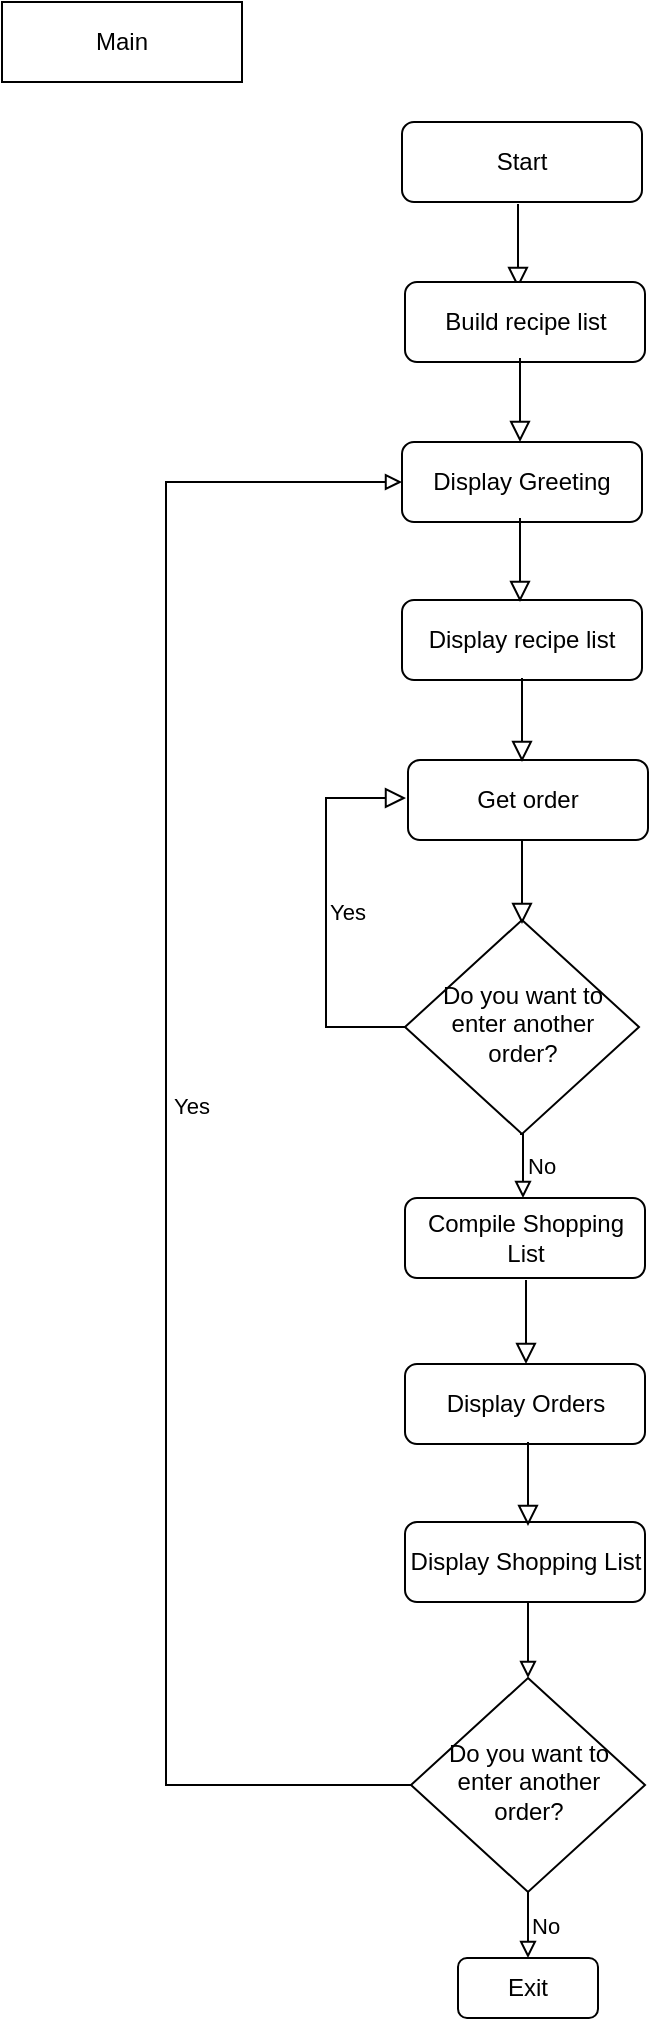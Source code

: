 <mxfile version="16.2.7" type="github" pages="8">
  <diagram id="C5RBs43oDa-KdzZeNtuy" name="Main">
    <mxGraphModel dx="1422" dy="794" grid="1" gridSize="10" guides="1" tooltips="1" connect="1" arrows="1" fold="1" page="1" pageScale="1" pageWidth="827" pageHeight="1169" math="0" shadow="0">
      <root>
        <mxCell id="WIyWlLk6GJQsqaUBKTNV-0" />
        <mxCell id="WIyWlLk6GJQsqaUBKTNV-1" parent="WIyWlLk6GJQsqaUBKTNV-0" />
        <mxCell id="WIyWlLk6GJQsqaUBKTNV-3" value="Start" style="rounded=1;whiteSpace=wrap;html=1;fontSize=12;glass=0;strokeWidth=1;shadow=0;" parent="WIyWlLk6GJQsqaUBKTNV-1" vertex="1">
          <mxGeometry x="240" y="80" width="120" height="40" as="geometry" />
        </mxCell>
        <mxCell id="1KWmjgOYTkSEKznTCzlZ-3" value="No&lt;br&gt;" style="edgeStyle=orthogonalEdgeStyle;rounded=0;orthogonalLoop=1;jettySize=auto;html=1;exitX=0.5;exitY=1;exitDx=0;exitDy=0;entryX=0.5;entryY=0;entryDx=0;entryDy=0;labelBackgroundColor=none;fontColor=#000000;endArrow=block;endFill=0;strokeColor=default;labelPosition=right;verticalLabelPosition=middle;align=left;verticalAlign=middle;" parent="WIyWlLk6GJQsqaUBKTNV-1" edge="1">
          <mxGeometry relative="1" as="geometry">
            <mxPoint x="299" y="586" as="sourcePoint" />
            <mxPoint x="300.5" y="618" as="targetPoint" />
          </mxGeometry>
        </mxCell>
        <mxCell id="WIyWlLk6GJQsqaUBKTNV-6" value="Do you want to enter another order?" style="rhombus;whiteSpace=wrap;html=1;shadow=0;fontFamily=Helvetica;fontSize=12;align=center;strokeWidth=1;spacing=6;spacingTop=-4;" parent="WIyWlLk6GJQsqaUBKTNV-1" vertex="1">
          <mxGeometry x="241.5" y="479" width="117" height="107" as="geometry" />
        </mxCell>
        <mxCell id="WIyWlLk6GJQsqaUBKTNV-7" value="Exit&lt;br&gt;" style="rounded=1;whiteSpace=wrap;html=1;fontSize=12;glass=0;strokeWidth=1;shadow=0;" parent="WIyWlLk6GJQsqaUBKTNV-1" vertex="1">
          <mxGeometry x="268" y="998" width="70" height="30" as="geometry" />
        </mxCell>
        <mxCell id="WIyWlLk6GJQsqaUBKTNV-12" value="Get order&lt;br&gt;" style="rounded=1;whiteSpace=wrap;html=1;fontSize=12;glass=0;strokeWidth=1;shadow=0;" parent="WIyWlLk6GJQsqaUBKTNV-1" vertex="1">
          <mxGeometry x="243" y="399" width="120" height="40" as="geometry" />
        </mxCell>
        <mxCell id="jihVnL-XziXCGQ76NfYd-0" value="Display Greeting" style="rounded=1;whiteSpace=wrap;html=1;fontSize=12;glass=0;strokeWidth=1;shadow=0;" parent="WIyWlLk6GJQsqaUBKTNV-1" vertex="1">
          <mxGeometry x="240" y="240" width="120" height="40" as="geometry" />
        </mxCell>
        <mxCell id="jihVnL-XziXCGQ76NfYd-1" value="Display recipe list&lt;br&gt;" style="rounded=1;whiteSpace=wrap;html=1;fontSize=12;glass=0;strokeWidth=1;shadow=0;" parent="WIyWlLk6GJQsqaUBKTNV-1" vertex="1">
          <mxGeometry x="240" y="319" width="120" height="40" as="geometry" />
        </mxCell>
        <mxCell id="jihVnL-XziXCGQ76NfYd-2" value="" style="rounded=0;html=1;jettySize=auto;orthogonalLoop=1;fontSize=11;endArrow=block;endFill=0;endSize=8;strokeWidth=1;shadow=0;labelBackgroundColor=none;edgeStyle=orthogonalEdgeStyle;entryX=0.5;entryY=0;entryDx=0;entryDy=0;" parent="WIyWlLk6GJQsqaUBKTNV-1" edge="1">
          <mxGeometry relative="1" as="geometry">
            <mxPoint x="299" y="278" as="sourcePoint" />
            <mxPoint x="299" y="320" as="targetPoint" />
            <Array as="points">
              <mxPoint x="299" y="298" />
              <mxPoint x="299" y="298" />
            </Array>
          </mxGeometry>
        </mxCell>
        <mxCell id="jihVnL-XziXCGQ76NfYd-3" value="" style="rounded=0;html=1;jettySize=auto;orthogonalLoop=1;fontSize=11;endArrow=block;endFill=0;endSize=8;strokeWidth=1;shadow=0;labelBackgroundColor=none;edgeStyle=orthogonalEdgeStyle;entryX=0.5;entryY=0;entryDx=0;entryDy=0;" parent="WIyWlLk6GJQsqaUBKTNV-1" edge="1">
          <mxGeometry relative="1" as="geometry">
            <mxPoint x="300" y="358" as="sourcePoint" />
            <mxPoint x="300" y="400" as="targetPoint" />
          </mxGeometry>
        </mxCell>
        <mxCell id="jihVnL-XziXCGQ76NfYd-6" value="Compile Shopping List" style="rounded=1;whiteSpace=wrap;html=1;fontSize=12;glass=0;strokeWidth=1;shadow=0;" parent="WIyWlLk6GJQsqaUBKTNV-1" vertex="1">
          <mxGeometry x="241.5" y="618" width="120" height="40" as="geometry" />
        </mxCell>
        <mxCell id="jihVnL-XziXCGQ76NfYd-9" value="Display Orders&lt;br&gt;" style="rounded=1;whiteSpace=wrap;html=1;fontSize=12;glass=0;strokeWidth=1;shadow=0;" parent="WIyWlLk6GJQsqaUBKTNV-1" vertex="1">
          <mxGeometry x="241.5" y="701" width="120" height="40" as="geometry" />
        </mxCell>
        <mxCell id="1KWmjgOYTkSEKznTCzlZ-8" style="edgeStyle=orthogonalEdgeStyle;rounded=0;orthogonalLoop=1;jettySize=auto;html=1;exitX=0.5;exitY=1;exitDx=0;exitDy=0;entryX=0.5;entryY=0;entryDx=0;entryDy=0;labelBackgroundColor=none;fontColor=#000000;endArrow=block;endFill=0;strokeColor=default;" parent="WIyWlLk6GJQsqaUBKTNV-1" source="jihVnL-XziXCGQ76NfYd-10" target="1KWmjgOYTkSEKznTCzlZ-5" edge="1">
          <mxGeometry relative="1" as="geometry" />
        </mxCell>
        <mxCell id="jihVnL-XziXCGQ76NfYd-10" value="Display Shopping List" style="rounded=1;whiteSpace=wrap;html=1;fontSize=12;glass=0;strokeWidth=1;shadow=0;" parent="WIyWlLk6GJQsqaUBKTNV-1" vertex="1">
          <mxGeometry x="241.5" y="780" width="120" height="40" as="geometry" />
        </mxCell>
        <mxCell id="jihVnL-XziXCGQ76NfYd-24" value="Yes&lt;br&gt;" style="rounded=0;html=1;jettySize=auto;orthogonalLoop=1;fontSize=11;endArrow=block;endFill=0;endSize=8;strokeWidth=1;shadow=0;labelBackgroundColor=none;edgeStyle=orthogonalEdgeStyle;labelPosition=right;verticalLabelPosition=middle;align=left;verticalAlign=middle;exitX=0;exitY=0.5;exitDx=0;exitDy=0;" parent="WIyWlLk6GJQsqaUBKTNV-1" source="WIyWlLk6GJQsqaUBKTNV-6" edge="1">
          <mxGeometry relative="1" as="geometry">
            <mxPoint x="300" y="586" as="sourcePoint" />
            <mxPoint x="242" y="418" as="targetPoint" />
            <Array as="points">
              <mxPoint x="202" y="533" />
              <mxPoint x="202" y="418" />
            </Array>
          </mxGeometry>
        </mxCell>
        <mxCell id="dZwhz64nVsfT17MqeMXo-5" value="" style="rounded=0;html=1;jettySize=auto;orthogonalLoop=1;fontSize=11;endArrow=block;endFill=0;endSize=8;strokeWidth=1;shadow=0;labelBackgroundColor=none;edgeStyle=orthogonalEdgeStyle;entryX=0.5;entryY=0;entryDx=0;entryDy=0;" parent="WIyWlLk6GJQsqaUBKTNV-1" edge="1">
          <mxGeometry relative="1" as="geometry">
            <mxPoint x="302" y="659" as="sourcePoint" />
            <mxPoint x="302" y="701" as="targetPoint" />
          </mxGeometry>
        </mxCell>
        <mxCell id="dZwhz64nVsfT17MqeMXo-6" value="" style="rounded=0;html=1;jettySize=auto;orthogonalLoop=1;fontSize=11;endArrow=block;endFill=0;endSize=8;strokeWidth=1;shadow=0;labelBackgroundColor=none;edgeStyle=orthogonalEdgeStyle;entryX=0.5;entryY=0;entryDx=0;entryDy=0;" parent="WIyWlLk6GJQsqaUBKTNV-1" edge="1">
          <mxGeometry relative="1" as="geometry">
            <mxPoint x="303" y="740" as="sourcePoint" />
            <mxPoint x="303" y="782" as="targetPoint" />
          </mxGeometry>
        </mxCell>
        <mxCell id="dZwhz64nVsfT17MqeMXo-7" value="" style="rounded=0;html=1;jettySize=auto;orthogonalLoop=1;fontSize=11;endArrow=block;endFill=0;endSize=8;strokeWidth=1;shadow=0;labelBackgroundColor=none;edgeStyle=orthogonalEdgeStyle;entryX=0.5;entryY=0;entryDx=0;entryDy=0;" parent="WIyWlLk6GJQsqaUBKTNV-1" edge="1">
          <mxGeometry relative="1" as="geometry">
            <mxPoint x="298" y="121" as="sourcePoint" />
            <mxPoint x="298" y="163" as="targetPoint" />
            <Array as="points">
              <mxPoint x="298" y="141" />
              <mxPoint x="298" y="141" />
            </Array>
          </mxGeometry>
        </mxCell>
        <mxCell id="S3-UdbhCZ87plRM3Zz7n-0" value="Main&lt;br&gt;" style="whiteSpace=wrap;html=1;fontColor=#000000;" parent="WIyWlLk6GJQsqaUBKTNV-1" vertex="1">
          <mxGeometry x="40" y="20" width="120" height="40" as="geometry" />
        </mxCell>
        <mxCell id="1KWmjgOYTkSEKznTCzlZ-0" value="" style="rounded=0;html=1;jettySize=auto;orthogonalLoop=1;fontSize=11;endArrow=block;endFill=0;endSize=8;strokeWidth=1;shadow=0;labelBackgroundColor=none;edgeStyle=orthogonalEdgeStyle;entryX=0.5;entryY=0;entryDx=0;entryDy=0;" parent="WIyWlLk6GJQsqaUBKTNV-1" edge="1">
          <mxGeometry relative="1" as="geometry">
            <mxPoint x="300" y="439" as="sourcePoint" />
            <mxPoint x="300" y="481" as="targetPoint" />
          </mxGeometry>
        </mxCell>
        <mxCell id="1KWmjgOYTkSEKznTCzlZ-9" value="No&lt;br&gt;" style="edgeStyle=orthogonalEdgeStyle;rounded=0;orthogonalLoop=1;jettySize=auto;html=1;exitX=0.5;exitY=1;exitDx=0;exitDy=0;entryX=0.5;entryY=0;entryDx=0;entryDy=0;labelBackgroundColor=none;fontColor=#000000;endArrow=block;endFill=0;strokeColor=default;labelPosition=right;verticalLabelPosition=middle;align=left;verticalAlign=middle;" parent="WIyWlLk6GJQsqaUBKTNV-1" edge="1">
          <mxGeometry relative="1" as="geometry">
            <mxPoint x="303" y="965" as="sourcePoint" />
            <mxPoint x="303" y="998" as="targetPoint" />
            <Array as="points">
              <mxPoint x="303" y="978" />
              <mxPoint x="303" y="978" />
            </Array>
          </mxGeometry>
        </mxCell>
        <mxCell id="1KWmjgOYTkSEKznTCzlZ-11" style="edgeStyle=orthogonalEdgeStyle;rounded=0;orthogonalLoop=1;jettySize=auto;html=1;labelBackgroundColor=none;fontColor=#000000;endArrow=block;endFill=0;strokeColor=default;entryX=0;entryY=0.5;entryDx=0;entryDy=0;" parent="WIyWlLk6GJQsqaUBKTNV-1" source="1KWmjgOYTkSEKznTCzlZ-5" target="jihVnL-XziXCGQ76NfYd-0" edge="1">
          <mxGeometry relative="1" as="geometry">
            <mxPoint x="232" y="258" as="targetPoint" />
            <Array as="points">
              <mxPoint x="122" y="912" />
              <mxPoint x="122" y="260" />
            </Array>
          </mxGeometry>
        </mxCell>
        <mxCell id="1KWmjgOYTkSEKznTCzlZ-12" value="Yes&lt;br&gt;" style="edgeLabel;html=1;align=left;verticalAlign=middle;resizable=0;points=[];fontColor=#000000;labelPosition=right;verticalLabelPosition=middle;" parent="1KWmjgOYTkSEKznTCzlZ-11" vertex="1" connectable="0">
          <mxGeometry x="0.036" y="-2" relative="1" as="geometry">
            <mxPoint as="offset" />
          </mxGeometry>
        </mxCell>
        <mxCell id="1KWmjgOYTkSEKznTCzlZ-5" value="Do you want to enter another order?" style="rhombus;whiteSpace=wrap;html=1;shadow=0;fontFamily=Helvetica;fontSize=12;align=center;strokeWidth=1;spacing=6;spacingTop=-4;" parent="WIyWlLk6GJQsqaUBKTNV-1" vertex="1">
          <mxGeometry x="244.5" y="858" width="117" height="107" as="geometry" />
        </mxCell>
        <mxCell id="kP_9oNIU0m31naLfYxVX-0" value="Build recipe list" style="rounded=1;whiteSpace=wrap;html=1;fontSize=12;glass=0;strokeWidth=1;shadow=0;" parent="WIyWlLk6GJQsqaUBKTNV-1" vertex="1">
          <mxGeometry x="241.5" y="160" width="120" height="40" as="geometry" />
        </mxCell>
        <mxCell id="kP_9oNIU0m31naLfYxVX-1" value="" style="rounded=0;html=1;jettySize=auto;orthogonalLoop=1;fontSize=11;endArrow=block;endFill=0;endSize=8;strokeWidth=1;shadow=0;labelBackgroundColor=none;edgeStyle=orthogonalEdgeStyle;entryX=0.5;entryY=0;entryDx=0;entryDy=0;" parent="WIyWlLk6GJQsqaUBKTNV-1" edge="1">
          <mxGeometry relative="1" as="geometry">
            <mxPoint x="299" y="198" as="sourcePoint" />
            <mxPoint x="299" y="240" as="targetPoint" />
            <Array as="points">
              <mxPoint x="299" y="218" />
              <mxPoint x="299" y="218" />
            </Array>
          </mxGeometry>
        </mxCell>
      </root>
    </mxGraphModel>
  </diagram>
  <diagram id="2PsSxkTvUE5UpR0IrNPt" name="GetOrder">
    <mxGraphModel dx="1422" dy="737" grid="1" gridSize="10" guides="1" tooltips="1" connect="1" arrows="1" fold="1" page="1" pageScale="1" pageWidth="850" pageHeight="1100" math="0" shadow="0">
      <root>
        <mxCell id="hsJRJXBi64jZXane6fkd-0" />
        <mxCell id="hsJRJXBi64jZXane6fkd-1" parent="hsJRJXBi64jZXane6fkd-0" />
        <mxCell id="lEaO3CUjMfzcGsYxeWFf-1" value="Is entry valid?&lt;br&gt;" style="rhombus;whiteSpace=wrap;html=1;shadow=0;fontFamily=Helvetica;fontSize=12;align=center;strokeWidth=1;spacing=6;spacingTop=-4;" vertex="1" parent="hsJRJXBi64jZXane6fkd-1">
          <mxGeometry x="201" y="316" width="117" height="107" as="geometry" />
        </mxCell>
        <mxCell id="lEaO3CUjMfzcGsYxeWFf-2" value="Request Quantity&lt;br&gt;" style="rounded=1;whiteSpace=wrap;html=1;fontSize=12;glass=0;strokeWidth=1;shadow=0;" vertex="1" parent="hsJRJXBi64jZXane6fkd-1">
          <mxGeometry x="201" y="468" width="120" height="40" as="geometry" />
        </mxCell>
        <mxCell id="lEaO3CUjMfzcGsYxeWFf-3" value="Request recipe number" style="rounded=1;whiteSpace=wrap;html=1;fontSize=12;glass=0;strokeWidth=1;shadow=0;" vertex="1" parent="hsJRJXBi64jZXane6fkd-1">
          <mxGeometry x="201" y="159" width="120" height="40" as="geometry" />
        </mxCell>
        <mxCell id="lEaO3CUjMfzcGsYxeWFf-4" value="Validate input&lt;br&gt;" style="rounded=1;whiteSpace=wrap;html=1;fontSize=12;glass=0;strokeWidth=1;shadow=0;" vertex="1" parent="hsJRJXBi64jZXane6fkd-1">
          <mxGeometry x="202.5" y="237" width="120" height="40" as="geometry" />
        </mxCell>
        <mxCell id="lEaO3CUjMfzcGsYxeWFf-5" value="" style="rounded=0;html=1;jettySize=auto;orthogonalLoop=1;fontSize=11;endArrow=block;endFill=0;endSize=8;strokeWidth=1;shadow=0;labelBackgroundColor=none;edgeStyle=orthogonalEdgeStyle;entryX=0.5;entryY=0;entryDx=0;entryDy=0;" edge="1" parent="hsJRJXBi64jZXane6fkd-1">
          <mxGeometry relative="1" as="geometry">
            <mxPoint x="260" y="197" as="sourcePoint" />
            <mxPoint x="260" y="239" as="targetPoint" />
            <Array as="points">
              <mxPoint x="260" y="217" />
              <mxPoint x="260" y="217" />
            </Array>
          </mxGeometry>
        </mxCell>
        <mxCell id="lEaO3CUjMfzcGsYxeWFf-6" value="" style="rounded=0;html=1;jettySize=auto;orthogonalLoop=1;fontSize=11;endArrow=block;endFill=0;endSize=8;strokeWidth=1;shadow=0;labelBackgroundColor=none;edgeStyle=orthogonalEdgeStyle;entryX=0.5;entryY=0;entryDx=0;entryDy=0;" edge="1" parent="hsJRJXBi64jZXane6fkd-1">
          <mxGeometry relative="1" as="geometry">
            <mxPoint x="256.5" y="277" as="sourcePoint" />
            <mxPoint x="256.5" y="319" as="targetPoint" />
          </mxGeometry>
        </mxCell>
        <mxCell id="lEaO3CUjMfzcGsYxeWFf-7" value="Yes&lt;br&gt;" style="rounded=0;html=1;jettySize=auto;orthogonalLoop=1;fontSize=11;endArrow=block;endFill=0;endSize=8;strokeWidth=1;shadow=0;labelBackgroundColor=none;edgeStyle=orthogonalEdgeStyle;entryX=0.5;entryY=0;entryDx=0;entryDy=0;labelPosition=right;verticalLabelPosition=middle;align=left;verticalAlign=middle;" edge="1" parent="hsJRJXBi64jZXane6fkd-1">
          <mxGeometry relative="1" as="geometry">
            <mxPoint x="260" y="424" as="sourcePoint" />
            <mxPoint x="260" y="466" as="targetPoint" />
          </mxGeometry>
        </mxCell>
        <mxCell id="lEaO3CUjMfzcGsYxeWFf-8" value="" style="rounded=0;html=1;jettySize=auto;orthogonalLoop=1;fontSize=11;endArrow=block;endFill=0;endSize=8;strokeWidth=1;shadow=0;labelBackgroundColor=none;edgeStyle=orthogonalEdgeStyle;exitX=0;exitY=0.5;exitDx=0;exitDy=0;labelPosition=right;verticalLabelPosition=middle;align=left;verticalAlign=middle;entryX=0;entryY=0.5;entryDx=0;entryDy=0;" edge="1" parent="hsJRJXBi64jZXane6fkd-1" target="lEaO3CUjMfzcGsYxeWFf-3">
          <mxGeometry relative="1" as="geometry">
            <mxPoint x="200" y="368" as="sourcePoint" />
            <mxPoint x="201" y="267" as="targetPoint" />
            <Array as="points">
              <mxPoint x="160" y="368" />
              <mxPoint x="160" y="179" />
            </Array>
          </mxGeometry>
        </mxCell>
        <mxCell id="lEaO3CUjMfzcGsYxeWFf-12" value="No&lt;br&gt;" style="edgeLabel;html=1;align=center;verticalAlign=middle;resizable=0;points=[];fontColor=#000000;" vertex="1" connectable="0" parent="lEaO3CUjMfzcGsYxeWFf-8">
          <mxGeometry x="0.234" relative="1" as="geometry">
            <mxPoint as="offset" />
          </mxGeometry>
        </mxCell>
        <mxCell id="lEaO3CUjMfzcGsYxeWFf-13" value="Is entry valid?&lt;br&gt;" style="rhombus;whiteSpace=wrap;html=1;shadow=0;fontFamily=Helvetica;fontSize=12;align=center;strokeWidth=1;spacing=6;spacingTop=-4;" vertex="1" parent="hsJRJXBi64jZXane6fkd-1">
          <mxGeometry x="200" y="636" width="117" height="107" as="geometry" />
        </mxCell>
        <mxCell id="lEaO3CUjMfzcGsYxeWFf-14" value="Add order to list&lt;br&gt;" style="rounded=1;whiteSpace=wrap;html=1;fontSize=12;glass=0;strokeWidth=1;shadow=0;" vertex="1" parent="hsJRJXBi64jZXane6fkd-1">
          <mxGeometry x="200" y="797" width="120" height="40" as="geometry" />
        </mxCell>
        <mxCell id="lEaO3CUjMfzcGsYxeWFf-15" value="Yes&lt;br&gt;" style="rounded=0;html=1;jettySize=auto;orthogonalLoop=1;fontSize=11;endArrow=block;endFill=0;endSize=8;strokeWidth=1;shadow=0;labelBackgroundColor=none;edgeStyle=orthogonalEdgeStyle;entryX=0.5;entryY=0;entryDx=0;entryDy=0;labelPosition=right;verticalLabelPosition=middle;align=left;verticalAlign=middle;" edge="1" parent="hsJRJXBi64jZXane6fkd-1">
          <mxGeometry x="-0.444" relative="1" as="geometry">
            <mxPoint x="257" y="743" as="sourcePoint" />
            <mxPoint x="258" y="796" as="targetPoint" />
            <Array as="points">
              <mxPoint x="258" y="743" />
            </Array>
            <mxPoint as="offset" />
          </mxGeometry>
        </mxCell>
        <mxCell id="lEaO3CUjMfzcGsYxeWFf-16" value="" style="rounded=0;html=1;jettySize=auto;orthogonalLoop=1;fontSize=11;endArrow=block;endFill=0;endSize=8;strokeWidth=1;shadow=0;labelBackgroundColor=none;edgeStyle=orthogonalEdgeStyle;exitX=0;exitY=0.5;exitDx=0;exitDy=0;labelPosition=right;verticalLabelPosition=middle;align=left;verticalAlign=middle;entryX=0;entryY=0.5;entryDx=0;entryDy=0;" edge="1" parent="hsJRJXBi64jZXane6fkd-1" target="lEaO3CUjMfzcGsYxeWFf-2">
          <mxGeometry relative="1" as="geometry">
            <mxPoint x="199" y="688" as="sourcePoint" />
            <mxPoint x="200" y="587" as="targetPoint" />
            <Array as="points">
              <mxPoint x="159" y="688" />
              <mxPoint x="159" y="488" />
            </Array>
          </mxGeometry>
        </mxCell>
        <mxCell id="lEaO3CUjMfzcGsYxeWFf-17" value="No&lt;br&gt;" style="edgeLabel;html=1;align=center;verticalAlign=middle;resizable=0;points=[];fontColor=#000000;" vertex="1" connectable="0" parent="lEaO3CUjMfzcGsYxeWFf-16">
          <mxGeometry x="0.234" relative="1" as="geometry">
            <mxPoint as="offset" />
          </mxGeometry>
        </mxCell>
        <mxCell id="lEaO3CUjMfzcGsYxeWFf-18" value="Validate input&lt;br&gt;" style="rounded=1;whiteSpace=wrap;html=1;fontSize=12;glass=0;strokeWidth=1;shadow=0;" vertex="1" parent="hsJRJXBi64jZXane6fkd-1">
          <mxGeometry x="201.5" y="553" width="120" height="40" as="geometry" />
        </mxCell>
        <mxCell id="lEaO3CUjMfzcGsYxeWFf-19" value="" style="rounded=0;html=1;jettySize=auto;orthogonalLoop=1;fontSize=11;endArrow=block;endFill=0;endSize=8;strokeWidth=1;shadow=0;labelBackgroundColor=none;edgeStyle=orthogonalEdgeStyle;entryX=0.5;entryY=0;entryDx=0;entryDy=0;" edge="1" parent="hsJRJXBi64jZXane6fkd-1">
          <mxGeometry relative="1" as="geometry">
            <mxPoint x="257.5" y="595" as="sourcePoint" />
            <mxPoint x="257.5" y="637" as="targetPoint" />
          </mxGeometry>
        </mxCell>
        <mxCell id="lEaO3CUjMfzcGsYxeWFf-20" value="" style="rounded=0;html=1;jettySize=auto;orthogonalLoop=1;fontSize=11;endArrow=block;endFill=0;endSize=8;strokeWidth=1;shadow=0;labelBackgroundColor=none;edgeStyle=orthogonalEdgeStyle;entryX=0.5;entryY=0;entryDx=0;entryDy=0;" edge="1" parent="hsJRJXBi64jZXane6fkd-1">
          <mxGeometry relative="1" as="geometry">
            <mxPoint x="259.5" y="509" as="sourcePoint" />
            <mxPoint x="259.5" y="551" as="targetPoint" />
          </mxGeometry>
        </mxCell>
        <mxCell id="lEaO3CUjMfzcGsYxeWFf-22" value="Display order&amp;nbsp;&lt;br&gt;" style="rounded=1;whiteSpace=wrap;html=1;fontSize=12;glass=0;strokeWidth=1;shadow=0;" vertex="1" parent="hsJRJXBi64jZXane6fkd-1">
          <mxGeometry x="202" y="878" width="120" height="40" as="geometry" />
        </mxCell>
        <mxCell id="lEaO3CUjMfzcGsYxeWFf-23" value="Yes&lt;br&gt;" style="rounded=0;html=1;jettySize=auto;orthogonalLoop=1;fontSize=11;endArrow=block;endFill=0;endSize=8;strokeWidth=1;shadow=0;labelBackgroundColor=none;edgeStyle=orthogonalEdgeStyle;entryX=0.5;entryY=0;entryDx=0;entryDy=0;labelPosition=right;verticalLabelPosition=middle;align=left;verticalAlign=middle;" edge="1" parent="hsJRJXBi64jZXane6fkd-1">
          <mxGeometry relative="1" as="geometry">
            <mxPoint x="259" y="836" as="sourcePoint" />
            <mxPoint x="259" y="878" as="targetPoint" />
          </mxGeometry>
        </mxCell>
        <mxCell id="gjBdFKkUhvDgflCIPYUm-0" value="Get Order&lt;br&gt;" style="whiteSpace=wrap;html=1;fontColor=#000000;" vertex="1" parent="hsJRJXBi64jZXane6fkd-1">
          <mxGeometry x="40" y="40" width="120" height="60" as="geometry" />
        </mxCell>
      </root>
    </mxGraphModel>
  </diagram>
  <diagram id="bJ549bN5FYdmL6FTh3jA" name="CompileShoppingList">
    <mxGraphModel dx="1422" dy="794" grid="1" gridSize="10" guides="1" tooltips="1" connect="1" arrows="1" fold="1" page="1" pageScale="1" pageWidth="850" pageHeight="1100" math="0" shadow="0">
      <root>
        <mxCell id="zjzTBXTXOtBgbCqiOhsa-0" />
        <mxCell id="zjzTBXTXOtBgbCqiOhsa-1" parent="zjzTBXTXOtBgbCqiOhsa-0" />
        <mxCell id="glAYqXQQMzbUC01DHyin-5" value="No&lt;br&gt;" style="edgeStyle=orthogonalEdgeStyle;rounded=0;orthogonalLoop=1;jettySize=auto;html=1;exitX=1;exitY=0.5;exitDx=0;exitDy=0;labelBackgroundColor=none;fontColor=#000000;strokeColor=default;endArrow=block;endFill=0;labelPosition=center;verticalLabelPosition=top;align=center;verticalAlign=bottom;" parent="zjzTBXTXOtBgbCqiOhsa-1" source="0mvPKNawgUQIcKR4XQ82-1" edge="1">
          <mxGeometry relative="1" as="geometry">
            <mxPoint x="399" y="416" as="targetPoint" />
          </mxGeometry>
        </mxCell>
        <mxCell id="glAYqXQQMzbUC01DHyin-10" value="Yes&lt;br&gt;" style="edgeStyle=orthogonalEdgeStyle;rounded=0;orthogonalLoop=1;jettySize=auto;html=1;exitX=0.5;exitY=1;exitDx=0;exitDy=0;entryX=0.5;entryY=0;entryDx=0;entryDy=0;labelBackgroundColor=none;fontColor=#000000;endArrow=block;endFill=0;strokeColor=default;labelPosition=right;verticalLabelPosition=middle;align=left;verticalAlign=middle;" parent="zjzTBXTXOtBgbCqiOhsa-1" source="0mvPKNawgUQIcKR4XQ82-1" target="glAYqXQQMzbUC01DHyin-7" edge="1">
          <mxGeometry relative="1" as="geometry" />
        </mxCell>
        <mxCell id="0mvPKNawgUQIcKR4XQ82-1" value="Is ingredient already in shopping list?" style="rhombus;whiteSpace=wrap;html=1;shadow=0;fontFamily=Helvetica;fontSize=12;align=center;strokeWidth=1;spacing=6;spacingTop=-4;" parent="zjzTBXTXOtBgbCqiOhsa-1" vertex="1">
          <mxGeometry x="240" y="362" width="117" height="107" as="geometry" />
        </mxCell>
        <mxCell id="0mvPKNawgUQIcKR4XQ82-2" value="For each ingredient in recipe&lt;br&gt;" style="rounded=1;whiteSpace=wrap;html=1;fontSize=12;glass=0;strokeWidth=1;shadow=0;" parent="zjzTBXTXOtBgbCqiOhsa-1" vertex="1">
          <mxGeometry x="240" y="284" width="120" height="40" as="geometry" />
        </mxCell>
        <mxCell id="0mvPKNawgUQIcKR4XQ82-4" value="" style="rounded=0;html=1;jettySize=auto;orthogonalLoop=1;fontSize=11;endArrow=block;endFill=0;endSize=8;strokeWidth=1;shadow=0;labelBackgroundColor=none;edgeStyle=orthogonalEdgeStyle;entryX=0.5;entryY=0;entryDx=0;entryDy=0;" parent="zjzTBXTXOtBgbCqiOhsa-1" edge="1">
          <mxGeometry relative="1" as="geometry">
            <mxPoint x="298.5" y="322" as="sourcePoint" />
            <mxPoint x="298.5" y="364" as="targetPoint" />
            <Array as="points">
              <mxPoint x="298.5" y="342" />
              <mxPoint x="298.5" y="342" />
            </Array>
          </mxGeometry>
        </mxCell>
        <mxCell id="Lanq_9CFCluX6ZRWcaKZ-0" value="Compile Shopping List&lt;br&gt;" style="whiteSpace=wrap;html=1;fontColor=#000000;" parent="zjzTBXTXOtBgbCqiOhsa-1" vertex="1">
          <mxGeometry x="40" y="40" width="120" height="60" as="geometry" />
        </mxCell>
        <mxCell id="Lanq_9CFCluX6ZRWcaKZ-1" value="For each order in order list&lt;br&gt;" style="rounded=1;whiteSpace=wrap;html=1;fontSize=12;glass=0;strokeWidth=1;shadow=0;" parent="zjzTBXTXOtBgbCqiOhsa-1" vertex="1">
          <mxGeometry x="241" y="121" width="120" height="40" as="geometry" />
        </mxCell>
        <mxCell id="glAYqXQQMzbUC01DHyin-16" style="edgeStyle=orthogonalEdgeStyle;rounded=0;orthogonalLoop=1;jettySize=auto;html=1;entryX=0.5;entryY=0;entryDx=0;entryDy=0;labelBackgroundColor=none;fontColor=#000000;endArrow=block;endFill=0;strokeColor=default;" parent="zjzTBXTXOtBgbCqiOhsa-1" source="Lanq_9CFCluX6ZRWcaKZ-6" target="glAYqXQQMzbUC01DHyin-14" edge="1">
          <mxGeometry relative="1" as="geometry" />
        </mxCell>
        <mxCell id="Lanq_9CFCluX6ZRWcaKZ-6" value="Add ingredient to shopping list" style="rounded=1;whiteSpace=wrap;html=1;fontSize=12;glass=0;strokeWidth=1;shadow=0;" parent="zjzTBXTXOtBgbCqiOhsa-1" vertex="1">
          <mxGeometry x="399" y="402" width="120" height="40" as="geometry" />
        </mxCell>
        <mxCell id="glAYqXQQMzbUC01DHyin-0" value="" style="rounded=0;html=1;jettySize=auto;orthogonalLoop=1;fontSize=11;endArrow=block;endFill=0;endSize=8;strokeWidth=1;shadow=0;labelBackgroundColor=none;edgeStyle=orthogonalEdgeStyle;entryX=0.5;entryY=0;entryDx=0;entryDy=0;" parent="zjzTBXTXOtBgbCqiOhsa-1" edge="1">
          <mxGeometry relative="1" as="geometry">
            <mxPoint x="302.5" y="159" as="sourcePoint" />
            <mxPoint x="302.5" y="201" as="targetPoint" />
            <Array as="points">
              <mxPoint x="302.5" y="179" />
              <mxPoint x="302.5" y="179" />
            </Array>
          </mxGeometry>
        </mxCell>
        <mxCell id="glAYqXQQMzbUC01DHyin-3" value="Get recipe" style="rounded=1;whiteSpace=wrap;html=1;fontSize=12;glass=0;strokeWidth=1;shadow=0;" parent="zjzTBXTXOtBgbCqiOhsa-1" vertex="1">
          <mxGeometry x="241" y="202" width="120" height="40" as="geometry" />
        </mxCell>
        <mxCell id="glAYqXQQMzbUC01DHyin-4" value="" style="rounded=0;html=1;jettySize=auto;orthogonalLoop=1;fontSize=11;endArrow=block;endFill=0;endSize=8;strokeWidth=1;shadow=0;labelBackgroundColor=none;edgeStyle=orthogonalEdgeStyle;entryX=0.5;entryY=0;entryDx=0;entryDy=0;" parent="zjzTBXTXOtBgbCqiOhsa-1" edge="1">
          <mxGeometry relative="1" as="geometry">
            <mxPoint x="304.5" y="245" as="sourcePoint" />
            <mxPoint x="304.5" y="287" as="targetPoint" />
            <Array as="points">
              <mxPoint x="304.5" y="265" />
              <mxPoint x="304.5" y="265" />
            </Array>
          </mxGeometry>
        </mxCell>
        <mxCell id="glAYqXQQMzbUC01DHyin-13" style="edgeStyle=orthogonalEdgeStyle;rounded=0;orthogonalLoop=1;jettySize=auto;html=1;entryX=0.5;entryY=0;entryDx=0;entryDy=0;labelBackgroundColor=none;fontColor=#000000;endArrow=block;endFill=0;strokeColor=default;" parent="zjzTBXTXOtBgbCqiOhsa-1" source="glAYqXQQMzbUC01DHyin-7" target="glAYqXQQMzbUC01DHyin-11" edge="1">
          <mxGeometry relative="1" as="geometry" />
        </mxCell>
        <mxCell id="glAYqXQQMzbUC01DHyin-7" value="Get current quantity required in list" style="rounded=1;whiteSpace=wrap;html=1;fontSize=12;glass=0;strokeWidth=1;shadow=0;" parent="zjzTBXTXOtBgbCqiOhsa-1" vertex="1">
          <mxGeometry x="238.5" y="522" width="120" height="40" as="geometry" />
        </mxCell>
        <mxCell id="glAYqXQQMzbUC01DHyin-15" style="edgeStyle=orthogonalEdgeStyle;rounded=0;orthogonalLoop=1;jettySize=auto;html=1;labelBackgroundColor=none;fontColor=#000000;endArrow=block;endFill=0;strokeColor=default;" parent="zjzTBXTXOtBgbCqiOhsa-1" source="glAYqXQQMzbUC01DHyin-11" edge="1">
          <mxGeometry relative="1" as="geometry">
            <mxPoint x="239" y="302" as="targetPoint" />
            <Array as="points">
              <mxPoint x="119" y="637" />
              <mxPoint x="119" y="302" />
            </Array>
          </mxGeometry>
        </mxCell>
        <mxCell id="glAYqXQQMzbUC01DHyin-11" value="Increase the quantity required by order quantity * recipe quantity&lt;br&gt;" style="rounded=1;whiteSpace=wrap;html=1;fontSize=12;glass=0;strokeWidth=1;shadow=0;" parent="zjzTBXTXOtBgbCqiOhsa-1" vertex="1">
          <mxGeometry x="239.5" y="602" width="120" height="70" as="geometry" />
        </mxCell>
        <mxCell id="H7j3VlhW1Tul9zoDmtx3-0" style="edgeStyle=orthogonalEdgeStyle;rounded=0;orthogonalLoop=1;jettySize=auto;html=1;exitX=0.5;exitY=1;exitDx=0;exitDy=0;labelBackgroundColor=none;fontColor=#000000;endArrow=block;endFill=0;strokeColor=default;" parent="zjzTBXTXOtBgbCqiOhsa-1" source="glAYqXQQMzbUC01DHyin-14" edge="1">
          <mxGeometry relative="1" as="geometry">
            <mxPoint x="120" y="630" as="targetPoint" />
            <Array as="points">
              <mxPoint x="459" y="700" />
              <mxPoint x="120" y="700" />
            </Array>
          </mxGeometry>
        </mxCell>
        <mxCell id="glAYqXQQMzbUC01DHyin-14" value="Set quantity required to order quantity * recipe quantity&lt;br&gt;" style="rounded=1;whiteSpace=wrap;html=1;fontSize=12;glass=0;strokeWidth=1;shadow=0;" parent="zjzTBXTXOtBgbCqiOhsa-1" vertex="1">
          <mxGeometry x="399" y="501" width="120" height="60" as="geometry" />
        </mxCell>
      </root>
    </mxGraphModel>
  </diagram>
  <diagram name="CompileShoppingListV2" id="A_R29QA8vjJ0ef7au5b0">
    <mxGraphModel dx="1422" dy="794" grid="1" gridSize="10" guides="1" tooltips="1" connect="1" arrows="1" fold="1" page="1" pageScale="1" pageWidth="850" pageHeight="1100" math="0" shadow="0">
      <root>
        <mxCell id="9DQBdA403GO7yB7eRh3p-0" />
        <mxCell id="9DQBdA403GO7yB7eRh3p-1" parent="9DQBdA403GO7yB7eRh3p-0" />
        <mxCell id="9DQBdA403GO7yB7eRh3p-2" value="No&lt;br&gt;" style="edgeStyle=orthogonalEdgeStyle;rounded=0;orthogonalLoop=1;jettySize=auto;html=1;exitX=1;exitY=0.5;exitDx=0;exitDy=0;labelBackgroundColor=none;fontColor=#000000;strokeColor=default;endArrow=block;endFill=0;labelPosition=center;verticalLabelPosition=top;align=center;verticalAlign=bottom;" edge="1" parent="9DQBdA403GO7yB7eRh3p-1" source="9DQBdA403GO7yB7eRh3p-4">
          <mxGeometry relative="1" as="geometry">
            <mxPoint x="521" y="795" as="targetPoint" />
          </mxGeometry>
        </mxCell>
        <mxCell id="9DQBdA403GO7yB7eRh3p-3" value="Yes&lt;br&gt;" style="edgeStyle=orthogonalEdgeStyle;rounded=0;orthogonalLoop=1;jettySize=auto;html=1;exitX=0.5;exitY=1;exitDx=0;exitDy=0;entryX=0.5;entryY=0;entryDx=0;entryDy=0;labelBackgroundColor=none;fontColor=#000000;endArrow=block;endFill=0;strokeColor=default;labelPosition=right;verticalLabelPosition=middle;align=left;verticalAlign=middle;" edge="1" parent="9DQBdA403GO7yB7eRh3p-1" source="9DQBdA403GO7yB7eRh3p-4" target="9DQBdA403GO7yB7eRh3p-15">
          <mxGeometry relative="1" as="geometry" />
        </mxCell>
        <mxCell id="9DQBdA403GO7yB7eRh3p-4" value="Is ingredient already in shopping list?" style="rhombus;whiteSpace=wrap;html=1;shadow=0;fontFamily=Helvetica;fontSize=12;align=center;strokeWidth=1;spacing=6;spacingTop=-4;" vertex="1" parent="9DQBdA403GO7yB7eRh3p-1">
          <mxGeometry x="362" y="741" width="117" height="107" as="geometry" />
        </mxCell>
        <mxCell id="9DQBdA403GO7yB7eRh3p-5" value="For each ingredient in recipe&lt;br&gt;" style="rounded=1;whiteSpace=wrap;html=1;fontSize=12;glass=0;strokeWidth=1;shadow=0;" vertex="1" parent="9DQBdA403GO7yB7eRh3p-1">
          <mxGeometry x="362" y="243" width="120" height="40" as="geometry" />
        </mxCell>
        <mxCell id="9DQBdA403GO7yB7eRh3p-6" value="" style="rounded=0;html=1;jettySize=auto;orthogonalLoop=1;fontSize=11;endArrow=block;endFill=0;endSize=8;strokeWidth=1;shadow=0;labelBackgroundColor=none;edgeStyle=orthogonalEdgeStyle;" edge="1" parent="9DQBdA403GO7yB7eRh3p-1">
          <mxGeometry relative="1" as="geometry">
            <mxPoint x="420.5" y="284" as="sourcePoint" />
            <mxPoint x="421" y="304" as="targetPoint" />
            <Array as="points">
              <mxPoint x="420.5" y="304" />
              <mxPoint x="420.5" y="304" />
            </Array>
          </mxGeometry>
        </mxCell>
        <mxCell id="9DQBdA403GO7yB7eRh3p-7" value="Compile Shopping List&lt;br&gt;" style="whiteSpace=wrap;html=1;fontColor=#000000;" vertex="1" parent="9DQBdA403GO7yB7eRh3p-1">
          <mxGeometry x="40" y="40" width="120" height="60" as="geometry" />
        </mxCell>
        <mxCell id="9DQBdA403GO7yB7eRh3p-8" value="For each order in order list&lt;br&gt;" style="rounded=1;whiteSpace=wrap;html=1;fontSize=12;glass=0;strokeWidth=1;shadow=0;" vertex="1" parent="9DQBdA403GO7yB7eRh3p-1">
          <mxGeometry x="363" y="121" width="120" height="40" as="geometry" />
        </mxCell>
        <mxCell id="9DQBdA403GO7yB7eRh3p-29" style="edgeStyle=orthogonalEdgeStyle;rounded=0;orthogonalLoop=1;jettySize=auto;html=1;exitX=0.5;exitY=1;exitDx=0;exitDy=0;" edge="1" parent="9DQBdA403GO7yB7eRh3p-1" source="9DQBdA403GO7yB7eRh3p-10">
          <mxGeometry relative="1" as="geometry">
            <mxPoint x="581" y="859" as="targetPoint" />
          </mxGeometry>
        </mxCell>
        <mxCell id="9DQBdA403GO7yB7eRh3p-10" value="Add ingredient to shopping list" style="rounded=1;whiteSpace=wrap;html=1;fontSize=12;glass=0;strokeWidth=1;shadow=0;" vertex="1" parent="9DQBdA403GO7yB7eRh3p-1">
          <mxGeometry x="521" y="781" width="120" height="40" as="geometry" />
        </mxCell>
        <mxCell id="9DQBdA403GO7yB7eRh3p-11" value="" style="rounded=0;html=1;jettySize=auto;orthogonalLoop=1;fontSize=11;endArrow=block;endFill=0;endSize=8;strokeWidth=1;shadow=0;labelBackgroundColor=none;edgeStyle=orthogonalEdgeStyle;" edge="1" parent="9DQBdA403GO7yB7eRh3p-1">
          <mxGeometry relative="1" as="geometry">
            <mxPoint x="424.5" y="159" as="sourcePoint" />
            <mxPoint x="425" y="179" as="targetPoint" />
            <Array as="points">
              <mxPoint x="424.5" y="179" />
              <mxPoint x="424.5" y="179" />
            </Array>
          </mxGeometry>
        </mxCell>
        <mxCell id="9DQBdA403GO7yB7eRh3p-12" value="Get recipe" style="rounded=1;whiteSpace=wrap;html=1;fontSize=12;glass=0;strokeWidth=1;shadow=0;" vertex="1" parent="9DQBdA403GO7yB7eRh3p-1">
          <mxGeometry x="363" y="181" width="120" height="40" as="geometry" />
        </mxCell>
        <mxCell id="9DQBdA403GO7yB7eRh3p-13" value="" style="rounded=0;html=1;jettySize=auto;orthogonalLoop=1;fontSize=11;endArrow=block;endFill=0;endSize=8;strokeWidth=1;shadow=0;labelBackgroundColor=none;edgeStyle=orthogonalEdgeStyle;" edge="1" parent="9DQBdA403GO7yB7eRh3p-1">
          <mxGeometry relative="1" as="geometry">
            <mxPoint x="425.5" y="223" as="sourcePoint" />
            <mxPoint x="426" y="243" as="targetPoint" />
            <Array as="points">
              <mxPoint x="425.5" y="243" />
              <mxPoint x="425.5" y="243" />
            </Array>
          </mxGeometry>
        </mxCell>
        <mxCell id="9DQBdA403GO7yB7eRh3p-25" value="&lt;br&gt;" style="edgeStyle=orthogonalEdgeStyle;rounded=0;orthogonalLoop=1;jettySize=auto;html=1;entryX=0.5;entryY=0;entryDx=0;entryDy=0;" edge="1" parent="9DQBdA403GO7yB7eRh3p-1" source="9DQBdA403GO7yB7eRh3p-15" target="9DQBdA403GO7yB7eRh3p-17">
          <mxGeometry relative="1" as="geometry" />
        </mxCell>
        <mxCell id="9DQBdA403GO7yB7eRh3p-15" value="Get current quantity required in list" style="rounded=1;whiteSpace=wrap;html=1;fontSize=12;glass=0;strokeWidth=1;shadow=0;" vertex="1" parent="9DQBdA403GO7yB7eRh3p-1">
          <mxGeometry x="360.5" y="901" width="120" height="40" as="geometry" />
        </mxCell>
        <mxCell id="9DQBdA403GO7yB7eRh3p-33" style="edgeStyle=orthogonalEdgeStyle;rounded=0;orthogonalLoop=1;jettySize=auto;html=1;" edge="1" parent="9DQBdA403GO7yB7eRh3p-1" source="9DQBdA403GO7yB7eRh3p-17">
          <mxGeometry relative="1" as="geometry">
            <mxPoint x="421.5" y="1069" as="targetPoint" />
          </mxGeometry>
        </mxCell>
        <mxCell id="9DQBdA403GO7yB7eRh3p-56" style="edgeStyle=orthogonalEdgeStyle;rounded=0;orthogonalLoop=1;jettySize=auto;html=1;exitX=0.5;exitY=1;exitDx=0;exitDy=0;" edge="1" parent="9DQBdA403GO7yB7eRh3p-1" source="9DQBdA403GO7yB7eRh3p-17">
          <mxGeometry relative="1" as="geometry">
            <mxPoint x="80" y="680" as="targetPoint" />
          </mxGeometry>
        </mxCell>
        <mxCell id="9DQBdA403GO7yB7eRh3p-17" value="Increase the quantity required by the additional amount required&lt;br&gt;" style="rounded=1;whiteSpace=wrap;html=1;fontSize=12;glass=0;strokeWidth=1;shadow=0;" vertex="1" parent="9DQBdA403GO7yB7eRh3p-1">
          <mxGeometry x="361.5" y="981" width="120" height="68" as="geometry" />
        </mxCell>
        <mxCell id="9DQBdA403GO7yB7eRh3p-41" style="edgeStyle=orthogonalEdgeStyle;rounded=0;orthogonalLoop=1;jettySize=auto;html=1;exitX=0.5;exitY=1;exitDx=0;exitDy=0;" edge="1" parent="9DQBdA403GO7yB7eRh3p-1" source="9DQBdA403GO7yB7eRh3p-19">
          <mxGeometry relative="1" as="geometry">
            <mxPoint x="421" y="450" as="targetPoint" />
          </mxGeometry>
        </mxCell>
        <mxCell id="9DQBdA403GO7yB7eRh3p-19" value="Set quantity required to order quantity * recipe quantity&lt;br&gt;" style="rounded=1;whiteSpace=wrap;html=1;fontSize=12;glass=0;strokeWidth=1;shadow=0;" vertex="1" parent="9DQBdA403GO7yB7eRh3p-1">
          <mxGeometry x="360.5" y="372" width="120" height="60" as="geometry" />
        </mxCell>
        <mxCell id="9DQBdA403GO7yB7eRh3p-40" style="edgeStyle=orthogonalEdgeStyle;rounded=0;orthogonalLoop=1;jettySize=auto;html=1;exitX=0.5;exitY=1;exitDx=0;exitDy=0;" edge="1" parent="9DQBdA403GO7yB7eRh3p-1" source="9DQBdA403GO7yB7eRh3p-20">
          <mxGeometry relative="1" as="geometry">
            <mxPoint x="423" y="370" as="targetPoint" />
          </mxGeometry>
        </mxCell>
        <mxCell id="9DQBdA403GO7yB7eRh3p-20" value="Get current stock and reorder level" style="rounded=1;whiteSpace=wrap;html=1;fontSize=12;glass=0;strokeWidth=1;shadow=0;" vertex="1" parent="9DQBdA403GO7yB7eRh3p-1">
          <mxGeometry x="363" y="309" width="120" height="40" as="geometry" />
        </mxCell>
        <mxCell id="9DQBdA403GO7yB7eRh3p-44" value="Yes&lt;br&gt;" style="edgeStyle=orthogonalEdgeStyle;rounded=0;orthogonalLoop=1;jettySize=auto;html=1;entryX=0;entryY=0.5;entryDx=0;entryDy=0;" edge="1" parent="9DQBdA403GO7yB7eRh3p-1" source="9DQBdA403GO7yB7eRh3p-22" target="9DQBdA403GO7yB7eRh3p-27">
          <mxGeometry relative="1" as="geometry" />
        </mxCell>
        <mxCell id="9DQBdA403GO7yB7eRh3p-48" value="No&lt;br&gt;" style="edgeStyle=orthogonalEdgeStyle;rounded=0;orthogonalLoop=1;jettySize=auto;html=1;entryX=1;entryY=0.5;entryDx=0;entryDy=0;" edge="1" parent="9DQBdA403GO7yB7eRh3p-1" source="9DQBdA403GO7yB7eRh3p-22" target="9DQBdA403GO7yB7eRh3p-47">
          <mxGeometry relative="1" as="geometry">
            <Array as="points">
              <mxPoint x="333" y="497" />
              <mxPoint x="333" y="497" />
            </Array>
          </mxGeometry>
        </mxCell>
        <mxCell id="9DQBdA403GO7yB7eRh3p-22" value="quantity required &lt;br&gt;&amp;gt; current level - reorder level?" style="rhombus;whiteSpace=wrap;html=1;shadow=0;fontFamily=Helvetica;fontSize=12;align=center;strokeWidth=1;spacing=6;spacingTop=-4;" vertex="1" parent="9DQBdA403GO7yB7eRh3p-1">
          <mxGeometry x="344" y="453" width="160" height="87" as="geometry" />
        </mxCell>
        <mxCell id="9DQBdA403GO7yB7eRh3p-51" style="edgeStyle=orthogonalEdgeStyle;rounded=0;orthogonalLoop=1;jettySize=auto;html=1;exitX=0.5;exitY=1;exitDx=0;exitDy=0;" edge="1" parent="9DQBdA403GO7yB7eRh3p-1" source="9DQBdA403GO7yB7eRh3p-23" target="9DQBdA403GO7yB7eRh3p-24">
          <mxGeometry relative="1" as="geometry" />
        </mxCell>
        <mxCell id="9DQBdA403GO7yB7eRh3p-23" value="quantity required = quantity required - (current level - reorder level)" style="rounded=1;whiteSpace=wrap;html=1;fontSize=12;glass=0;strokeWidth=1;shadow=0;" vertex="1" parent="9DQBdA403GO7yB7eRh3p-1">
          <mxGeometry x="562" y="550" width="120" height="60" as="geometry" />
        </mxCell>
        <mxCell id="9DQBdA403GO7yB7eRh3p-34" value="Yes&lt;br&gt;" style="edgeStyle=orthogonalEdgeStyle;rounded=0;orthogonalLoop=1;jettySize=auto;html=1;exitX=0.5;exitY=1;exitDx=0;exitDy=0;labelPosition=right;verticalLabelPosition=middle;align=left;verticalAlign=middle;" edge="1" parent="9DQBdA403GO7yB7eRh3p-1" source="9DQBdA403GO7yB7eRh3p-24">
          <mxGeometry relative="1" as="geometry">
            <mxPoint x="421" y="739" as="targetPoint" />
          </mxGeometry>
        </mxCell>
        <mxCell id="9DQBdA403GO7yB7eRh3p-54" style="edgeStyle=orthogonalEdgeStyle;rounded=0;orthogonalLoop=1;jettySize=auto;html=1;entryX=0;entryY=0.5;entryDx=0;entryDy=0;labelPosition=right;verticalLabelPosition=middle;align=left;verticalAlign=middle;" edge="1" parent="9DQBdA403GO7yB7eRh3p-1" source="9DQBdA403GO7yB7eRh3p-24" target="9DQBdA403GO7yB7eRh3p-5">
          <mxGeometry relative="1" as="geometry">
            <Array as="points">
              <mxPoint x="80" y="680" />
              <mxPoint x="80" y="263" />
            </Array>
          </mxGeometry>
        </mxCell>
        <mxCell id="9DQBdA403GO7yB7eRh3p-55" value="No&lt;br&gt;" style="edgeLabel;html=1;align=center;verticalAlign=middle;resizable=0;points=[];" vertex="1" connectable="0" parent="9DQBdA403GO7yB7eRh3p-54">
          <mxGeometry x="-0.088" y="-2" relative="1" as="geometry">
            <mxPoint as="offset" />
          </mxGeometry>
        </mxCell>
        <mxCell id="9DQBdA403GO7yB7eRh3p-24" value="quantity &lt;br&gt;required&lt;br&gt;&amp;nbsp;&amp;gt; 0?" style="rhombus;whiteSpace=wrap;html=1;shadow=0;fontFamily=Helvetica;fontSize=12;align=center;strokeWidth=1;spacing=6;spacingTop=-4;" vertex="1" parent="9DQBdA403GO7yB7eRh3p-1">
          <mxGeometry x="350" y="640" width="142" height="80" as="geometry" />
        </mxCell>
        <mxCell id="9DQBdA403GO7yB7eRh3p-57" style="edgeStyle=orthogonalEdgeStyle;rounded=0;orthogonalLoop=1;jettySize=auto;html=1;exitX=0.5;exitY=1;exitDx=0;exitDy=0;" edge="1" parent="9DQBdA403GO7yB7eRh3p-1" source="9DQBdA403GO7yB7eRh3p-26">
          <mxGeometry relative="1" as="geometry">
            <mxPoint x="420" y="1070" as="targetPoint" />
            <Array as="points">
              <mxPoint x="581" y="1070" />
            </Array>
          </mxGeometry>
        </mxCell>
        <mxCell id="9DQBdA403GO7yB7eRh3p-26" value="Set quantity to quantity required&lt;br&gt;" style="rounded=1;whiteSpace=wrap;html=1;fontSize=12;glass=0;strokeWidth=1;shadow=0;" vertex="1" parent="9DQBdA403GO7yB7eRh3p-1">
          <mxGeometry x="521" y="862" width="120" height="40" as="geometry" />
        </mxCell>
        <mxCell id="9DQBdA403GO7yB7eRh3p-45" style="edgeStyle=orthogonalEdgeStyle;rounded=0;orthogonalLoop=1;jettySize=auto;html=1;entryX=0.5;entryY=0;entryDx=0;entryDy=0;" edge="1" parent="9DQBdA403GO7yB7eRh3p-1" source="9DQBdA403GO7yB7eRh3p-27" target="9DQBdA403GO7yB7eRh3p-23">
          <mxGeometry relative="1" as="geometry" />
        </mxCell>
        <mxCell id="9DQBdA403GO7yB7eRh3p-27" value="Reduce current level to current -&lt;br&gt;&amp;nbsp;reorder level" style="rounded=1;whiteSpace=wrap;html=1;fontSize=12;glass=0;strokeWidth=1;shadow=0;" vertex="1" parent="9DQBdA403GO7yB7eRh3p-1">
          <mxGeometry x="562" y="477" width="120" height="40" as="geometry" />
        </mxCell>
        <mxCell id="9DQBdA403GO7yB7eRh3p-50" style="edgeStyle=orthogonalEdgeStyle;rounded=0;orthogonalLoop=1;jettySize=auto;html=1;entryX=0.5;entryY=0;entryDx=0;entryDy=0;exitX=0.5;exitY=1;exitDx=0;exitDy=0;" edge="1" parent="9DQBdA403GO7yB7eRh3p-1" source="9DQBdA403GO7yB7eRh3p-46" target="9DQBdA403GO7yB7eRh3p-24">
          <mxGeometry relative="1" as="geometry" />
        </mxCell>
        <mxCell id="9DQBdA403GO7yB7eRh3p-46" value="quantity required = 0&lt;br&gt;" style="rounded=1;whiteSpace=wrap;html=1;fontSize=12;glass=0;strokeWidth=1;shadow=0;" vertex="1" parent="9DQBdA403GO7yB7eRh3p-1">
          <mxGeometry x="151" y="550" width="120" height="30" as="geometry" />
        </mxCell>
        <mxCell id="9DQBdA403GO7yB7eRh3p-49" style="edgeStyle=orthogonalEdgeStyle;rounded=0;orthogonalLoop=1;jettySize=auto;html=1;entryX=0.5;entryY=0;entryDx=0;entryDy=0;" edge="1" parent="9DQBdA403GO7yB7eRh3p-1" source="9DQBdA403GO7yB7eRh3p-47" target="9DQBdA403GO7yB7eRh3p-46">
          <mxGeometry relative="1" as="geometry" />
        </mxCell>
        <mxCell id="9DQBdA403GO7yB7eRh3p-47" value="Reduce current level by the quantity required" style="rounded=1;whiteSpace=wrap;html=1;fontSize=12;glass=0;strokeWidth=1;shadow=0;" vertex="1" parent="9DQBdA403GO7yB7eRh3p-1">
          <mxGeometry x="154" y="477" width="120" height="40" as="geometry" />
        </mxCell>
      </root>
    </mxGraphModel>
  </diagram>
  <diagram id="nx9y-dBBrFhiTqB2Wx62" name="DisplayOrders">
    <mxGraphModel dx="1422" dy="737" grid="1" gridSize="10" guides="1" tooltips="1" connect="1" arrows="1" fold="1" page="1" pageScale="1" pageWidth="850" pageHeight="1100" math="0" shadow="0">
      <root>
        <mxCell id="kc5abEX0yiEjv0AdCQ7s-0" />
        <mxCell id="kc5abEX0yiEjv0AdCQ7s-1" parent="kc5abEX0yiEjv0AdCQ7s-0" />
        <mxCell id="VWW17PUk632nnjdNYVls-5" value="Display Orders&lt;br&gt;" style="whiteSpace=wrap;html=1;fontColor=#000000;" vertex="1" parent="kc5abEX0yiEjv0AdCQ7s-1">
          <mxGeometry x="40" y="40" width="120" height="60" as="geometry" />
        </mxCell>
        <mxCell id="VWW17PUk632nnjdNYVls-6" value="Display Intro&lt;br&gt;" style="rounded=1;whiteSpace=wrap;html=1;fontSize=12;glass=0;strokeWidth=1;shadow=0;" vertex="1" parent="kc5abEX0yiEjv0AdCQ7s-1">
          <mxGeometry x="159" y="121" width="120" height="40" as="geometry" />
        </mxCell>
        <mxCell id="VWW17PUk632nnjdNYVls-9" value="" style="rounded=0;html=1;jettySize=auto;orthogonalLoop=1;fontSize=11;endArrow=block;endFill=0;endSize=8;strokeWidth=1;shadow=0;labelBackgroundColor=none;edgeStyle=orthogonalEdgeStyle;entryX=0.5;entryY=0;entryDx=0;entryDy=0;" edge="1" parent="kc5abEX0yiEjv0AdCQ7s-1">
          <mxGeometry relative="1" as="geometry">
            <mxPoint x="220.5" y="159" as="sourcePoint" />
            <mxPoint x="220.5" y="201" as="targetPoint" />
            <Array as="points">
              <mxPoint x="220.5" y="179" />
              <mxPoint x="220.5" y="179" />
            </Array>
          </mxGeometry>
        </mxCell>
        <mxCell id="VWW17PUk632nnjdNYVls-10" value="For each order&lt;br&gt;" style="rounded=1;whiteSpace=wrap;html=1;fontSize=12;glass=0;strokeWidth=1;shadow=0;" vertex="1" parent="kc5abEX0yiEjv0AdCQ7s-1">
          <mxGeometry x="159" y="202" width="120" height="40" as="geometry" />
        </mxCell>
        <mxCell id="VWW17PUk632nnjdNYVls-11" value="" style="rounded=0;html=1;jettySize=auto;orthogonalLoop=1;fontSize=11;endArrow=block;endFill=0;endSize=8;strokeWidth=1;shadow=0;labelBackgroundColor=none;edgeStyle=orthogonalEdgeStyle;entryX=0.5;entryY=0;entryDx=0;entryDy=0;" edge="1" parent="kc5abEX0yiEjv0AdCQ7s-1">
          <mxGeometry relative="1" as="geometry">
            <mxPoint x="222.5" y="240" as="sourcePoint" />
            <mxPoint x="222.5" y="282" as="targetPoint" />
            <Array as="points">
              <mxPoint x="222.5" y="260" />
              <mxPoint x="222.5" y="260" />
            </Array>
          </mxGeometry>
        </mxCell>
        <mxCell id="VWW17PUk632nnjdNYVls-13" value="Display quantity requested&lt;br&gt;" style="rounded=1;whiteSpace=wrap;html=1;fontSize=12;glass=0;strokeWidth=1;shadow=0;" vertex="1" parent="kc5abEX0yiEjv0AdCQ7s-1">
          <mxGeometry x="157.5" y="280" width="120" height="40" as="geometry" />
        </mxCell>
        <mxCell id="VWW17PUk632nnjdNYVls-21" style="edgeStyle=orthogonalEdgeStyle;rounded=0;orthogonalLoop=1;jettySize=auto;html=1;labelBackgroundColor=none;fontColor=#000000;endArrow=block;endFill=0;strokeColor=default;entryX=0;entryY=0.5;entryDx=0;entryDy=0;" edge="1" parent="kc5abEX0yiEjv0AdCQ7s-1" source="VWW17PUk632nnjdNYVls-19" target="VWW17PUk632nnjdNYVls-10">
          <mxGeometry relative="1" as="geometry">
            <mxPoint x="80" y="220" as="targetPoint" />
            <Array as="points">
              <mxPoint x="80" y="379" />
              <mxPoint x="80" y="222" />
            </Array>
          </mxGeometry>
        </mxCell>
        <mxCell id="VWW17PUk632nnjdNYVls-19" value="Display recipe&lt;br&gt;&amp;nbsp;name" style="rounded=1;whiteSpace=wrap;html=1;fontSize=12;glass=0;strokeWidth=1;shadow=0;" vertex="1" parent="kc5abEX0yiEjv0AdCQ7s-1">
          <mxGeometry x="158.5" y="359" width="120" height="40" as="geometry" />
        </mxCell>
        <mxCell id="VWW17PUk632nnjdNYVls-20" value="" style="rounded=0;html=1;jettySize=auto;orthogonalLoop=1;fontSize=11;endArrow=block;endFill=0;endSize=8;strokeWidth=1;shadow=0;labelBackgroundColor=none;edgeStyle=orthogonalEdgeStyle;entryX=0.5;entryY=0;entryDx=0;entryDy=0;" edge="1" parent="kc5abEX0yiEjv0AdCQ7s-1">
          <mxGeometry relative="1" as="geometry">
            <mxPoint x="220.5" y="317" as="sourcePoint" />
            <mxPoint x="220.5" y="359" as="targetPoint" />
            <Array as="points">
              <mxPoint x="220.5" y="337" />
              <mxPoint x="220.5" y="337" />
            </Array>
          </mxGeometry>
        </mxCell>
      </root>
    </mxGraphModel>
  </diagram>
  <diagram id="tsS1KSl47zF7CoudXGui" name="DisplayShoppingList">
    <mxGraphModel dx="1422" dy="737" grid="1" gridSize="10" guides="1" tooltips="1" connect="1" arrows="1" fold="1" page="1" pageScale="1" pageWidth="850" pageHeight="1100" math="0" shadow="0">
      <root>
        <mxCell id="4KNhvF61k9YGgRvmlohe-0" />
        <mxCell id="4KNhvF61k9YGgRvmlohe-1" parent="4KNhvF61k9YGgRvmlohe-0" />
        <mxCell id="5nE7HbCcc9mEENZ3POwT-0" value="Display Shopping List" style="whiteSpace=wrap;html=1;fontColor=#000000;" vertex="1" parent="4KNhvF61k9YGgRvmlohe-1">
          <mxGeometry x="40" y="40" width="120" height="60" as="geometry" />
        </mxCell>
        <mxCell id="5nE7HbCcc9mEENZ3POwT-1" value="Display heading&lt;br&gt;" style="rounded=1;whiteSpace=wrap;html=1;fontSize=12;glass=0;strokeWidth=1;shadow=0;" vertex="1" parent="4KNhvF61k9YGgRvmlohe-1">
          <mxGeometry x="159" y="121" width="120" height="40" as="geometry" />
        </mxCell>
        <mxCell id="5nE7HbCcc9mEENZ3POwT-2" value="" style="rounded=0;html=1;jettySize=auto;orthogonalLoop=1;fontSize=11;endArrow=block;endFill=0;endSize=8;strokeWidth=1;shadow=0;labelBackgroundColor=none;edgeStyle=orthogonalEdgeStyle;entryX=0.5;entryY=0;entryDx=0;entryDy=0;" edge="1" parent="4KNhvF61k9YGgRvmlohe-1">
          <mxGeometry relative="1" as="geometry">
            <mxPoint x="220.5" y="159" as="sourcePoint" />
            <mxPoint x="220.5" y="201" as="targetPoint" />
            <Array as="points">
              <mxPoint x="220.5" y="179" />
              <mxPoint x="220.5" y="179" />
            </Array>
          </mxGeometry>
        </mxCell>
        <mxCell id="5nE7HbCcc9mEENZ3POwT-3" value="For each ingredient in shopping list" style="rounded=1;whiteSpace=wrap;html=1;fontSize=12;glass=0;strokeWidth=1;shadow=0;" vertex="1" parent="4KNhvF61k9YGgRvmlohe-1">
          <mxGeometry x="159" y="202" width="120" height="40" as="geometry" />
        </mxCell>
        <mxCell id="5nE7HbCcc9mEENZ3POwT-4" value="" style="rounded=0;html=1;jettySize=auto;orthogonalLoop=1;fontSize=11;endArrow=block;endFill=0;endSize=8;strokeWidth=1;shadow=0;labelBackgroundColor=none;edgeStyle=orthogonalEdgeStyle;entryX=0.5;entryY=0;entryDx=0;entryDy=0;" edge="1" parent="4KNhvF61k9YGgRvmlohe-1">
          <mxGeometry relative="1" as="geometry">
            <mxPoint x="222.5" y="240" as="sourcePoint" />
            <mxPoint x="222.5" y="282" as="targetPoint" />
            <Array as="points">
              <mxPoint x="222.5" y="260" />
              <mxPoint x="222.5" y="260" />
            </Array>
          </mxGeometry>
        </mxCell>
        <mxCell id="5nE7HbCcc9mEENZ3POwT-5" value="Display quantity required&lt;br&gt;" style="rounded=1;whiteSpace=wrap;html=1;fontSize=12;glass=0;strokeWidth=1;shadow=0;" vertex="1" parent="4KNhvF61k9YGgRvmlohe-1">
          <mxGeometry x="161.5" y="360" width="120" height="40" as="geometry" />
        </mxCell>
        <mxCell id="5nE7HbCcc9mEENZ3POwT-10" style="edgeStyle=orthogonalEdgeStyle;rounded=0;orthogonalLoop=1;jettySize=auto;html=1;entryX=0;entryY=0.5;entryDx=0;entryDy=0;labelBackgroundColor=none;fontColor=#000000;endArrow=block;endFill=0;strokeColor=default;" edge="1" parent="4KNhvF61k9YGgRvmlohe-1" source="5nE7HbCcc9mEENZ3POwT-7" target="5nE7HbCcc9mEENZ3POwT-3">
          <mxGeometry relative="1" as="geometry">
            <Array as="points">
              <mxPoint x="80" y="461" />
              <mxPoint x="80" y="222" />
            </Array>
          </mxGeometry>
        </mxCell>
        <mxCell id="5nE7HbCcc9mEENZ3POwT-7" value="Display unit&lt;br&gt;" style="rounded=1;whiteSpace=wrap;html=1;fontSize=12;glass=0;strokeWidth=1;shadow=0;" vertex="1" parent="4KNhvF61k9YGgRvmlohe-1">
          <mxGeometry x="160.5" y="441" width="120" height="40" as="geometry" />
        </mxCell>
        <mxCell id="5nE7HbCcc9mEENZ3POwT-8" value="" style="rounded=0;html=1;jettySize=auto;orthogonalLoop=1;fontSize=11;endArrow=block;endFill=0;endSize=8;strokeWidth=1;shadow=0;labelBackgroundColor=none;edgeStyle=orthogonalEdgeStyle;entryX=0.5;entryY=0;entryDx=0;entryDy=0;" edge="1" parent="4KNhvF61k9YGgRvmlohe-1">
          <mxGeometry relative="1" as="geometry">
            <mxPoint x="220.5" y="401" as="sourcePoint" />
            <mxPoint x="220.5" y="443" as="targetPoint" />
            <Array as="points">
              <mxPoint x="220.5" y="421" />
              <mxPoint x="220.5" y="421" />
            </Array>
          </mxGeometry>
        </mxCell>
        <mxCell id="5nE7HbCcc9mEENZ3POwT-9" value="Display ingredient name&lt;br&gt;" style="rounded=1;whiteSpace=wrap;html=1;fontSize=12;glass=0;strokeWidth=1;shadow=0;" vertex="1" parent="4KNhvF61k9YGgRvmlohe-1">
          <mxGeometry x="161.5" y="281" width="120" height="40" as="geometry" />
        </mxCell>
        <mxCell id="5nE7HbCcc9mEENZ3POwT-11" value="" style="rounded=0;html=1;jettySize=auto;orthogonalLoop=1;fontSize=11;endArrow=block;endFill=0;endSize=8;strokeWidth=1;shadow=0;labelBackgroundColor=none;edgeStyle=orthogonalEdgeStyle;entryX=0.5;entryY=0;entryDx=0;entryDy=0;" edge="1" parent="4KNhvF61k9YGgRvmlohe-1">
          <mxGeometry relative="1" as="geometry">
            <mxPoint x="222.5" y="318" as="sourcePoint" />
            <mxPoint x="222.5" y="360" as="targetPoint" />
            <Array as="points">
              <mxPoint x="222.5" y="338" />
              <mxPoint x="222.5" y="338" />
            </Array>
          </mxGeometry>
        </mxCell>
      </root>
    </mxGraphModel>
  </diagram>
  <diagram id="CBO61xODALgTVxuUJ3AL" name="DisplayRecipeList">
    <mxGraphModel dx="1422" dy="737" grid="1" gridSize="10" guides="1" tooltips="1" connect="1" arrows="1" fold="1" page="1" pageScale="1" pageWidth="850" pageHeight="1100" math="0" shadow="0">
      <root>
        <mxCell id="xaXspECt5IGCTmKHejNx-0" />
        <mxCell id="xaXspECt5IGCTmKHejNx-1" parent="xaXspECt5IGCTmKHejNx-0" />
        <mxCell id="zu9ZgiBo3TKxBewZHXsI-1" value="Display heading&lt;br&gt;" style="rounded=1;whiteSpace=wrap;html=1;fontSize=12;glass=0;strokeWidth=1;shadow=0;" vertex="1" parent="xaXspECt5IGCTmKHejNx-1">
          <mxGeometry x="199" y="120" width="120" height="40" as="geometry" />
        </mxCell>
        <mxCell id="zu9ZgiBo3TKxBewZHXsI-2" value="" style="rounded=0;html=1;jettySize=auto;orthogonalLoop=1;fontSize=11;endArrow=block;endFill=0;endSize=8;strokeWidth=1;shadow=0;labelBackgroundColor=none;edgeStyle=orthogonalEdgeStyle;entryX=0.5;entryY=0;entryDx=0;entryDy=0;" edge="1" parent="xaXspECt5IGCTmKHejNx-1">
          <mxGeometry relative="1" as="geometry">
            <mxPoint x="260.5" y="158" as="sourcePoint" />
            <mxPoint x="260.5" y="200" as="targetPoint" />
            <Array as="points">
              <mxPoint x="260.5" y="178" />
              <mxPoint x="260.5" y="178" />
            </Array>
          </mxGeometry>
        </mxCell>
        <mxCell id="zu9ZgiBo3TKxBewZHXsI-3" value="For each recipe in recipe list" style="rounded=1;whiteSpace=wrap;html=1;fontSize=12;glass=0;strokeWidth=1;shadow=0;" vertex="1" parent="xaXspECt5IGCTmKHejNx-1">
          <mxGeometry x="199" y="201" width="120" height="40" as="geometry" />
        </mxCell>
        <mxCell id="zu9ZgiBo3TKxBewZHXsI-4" value="" style="rounded=0;html=1;jettySize=auto;orthogonalLoop=1;fontSize=11;endArrow=block;endFill=0;endSize=8;strokeWidth=1;shadow=0;labelBackgroundColor=none;edgeStyle=orthogonalEdgeStyle;entryX=0.5;entryY=0;entryDx=0;entryDy=0;" edge="1" parent="xaXspECt5IGCTmKHejNx-1">
          <mxGeometry relative="1" as="geometry">
            <mxPoint x="262.5" y="239" as="sourcePoint" />
            <mxPoint x="262.5" y="281" as="targetPoint" />
            <Array as="points">
              <mxPoint x="262.5" y="259" />
              <mxPoint x="262.5" y="259" />
            </Array>
          </mxGeometry>
        </mxCell>
        <mxCell id="zu9ZgiBo3TKxBewZHXsI-5" value="Display number in list&lt;br&gt;" style="rounded=1;whiteSpace=wrap;html=1;fontSize=12;glass=0;strokeWidth=1;shadow=0;" vertex="1" parent="xaXspECt5IGCTmKHejNx-1">
          <mxGeometry x="197.5" y="279" width="120" height="40" as="geometry" />
        </mxCell>
        <mxCell id="zu9ZgiBo3TKxBewZHXsI-6" style="edgeStyle=orthogonalEdgeStyle;rounded=0;orthogonalLoop=1;jettySize=auto;html=1;labelBackgroundColor=none;fontColor=#000000;endArrow=block;endFill=0;strokeColor=default;entryX=0;entryY=0.5;entryDx=0;entryDy=0;" edge="1" parent="xaXspECt5IGCTmKHejNx-1" source="zu9ZgiBo3TKxBewZHXsI-7" target="zu9ZgiBo3TKxBewZHXsI-3">
          <mxGeometry relative="1" as="geometry">
            <mxPoint x="120" y="219" as="targetPoint" />
            <Array as="points">
              <mxPoint x="120" y="378" />
              <mxPoint x="120" y="221" />
            </Array>
          </mxGeometry>
        </mxCell>
        <mxCell id="zu9ZgiBo3TKxBewZHXsI-7" value="Display recipe&lt;br&gt;&amp;nbsp;name" style="rounded=1;whiteSpace=wrap;html=1;fontSize=12;glass=0;strokeWidth=1;shadow=0;" vertex="1" parent="xaXspECt5IGCTmKHejNx-1">
          <mxGeometry x="198.5" y="358" width="120" height="40" as="geometry" />
        </mxCell>
        <mxCell id="zu9ZgiBo3TKxBewZHXsI-8" value="" style="rounded=0;html=1;jettySize=auto;orthogonalLoop=1;fontSize=11;endArrow=block;endFill=0;endSize=8;strokeWidth=1;shadow=0;labelBackgroundColor=none;edgeStyle=orthogonalEdgeStyle;entryX=0.5;entryY=0;entryDx=0;entryDy=0;" edge="1" parent="xaXspECt5IGCTmKHejNx-1">
          <mxGeometry relative="1" as="geometry">
            <mxPoint x="260.5" y="316" as="sourcePoint" />
            <mxPoint x="260.5" y="358" as="targetPoint" />
            <Array as="points">
              <mxPoint x="260.5" y="336" />
              <mxPoint x="260.5" y="336" />
            </Array>
          </mxGeometry>
        </mxCell>
        <mxCell id="ccuTeHt2pyNmUVN9fZlQ-0" value="Display&amp;nbsp;Recipe List" style="whiteSpace=wrap;html=1;fontColor=#000000;" vertex="1" parent="xaXspECt5IGCTmKHejNx-1">
          <mxGeometry x="40" y="40" width="120" height="60" as="geometry" />
        </mxCell>
      </root>
    </mxGraphModel>
  </diagram>
  <diagram id="lNNfIRQyPGOsKxanR4QI" name="BuildRecipeList">
    <mxGraphModel dx="1422" dy="737" grid="1" gridSize="10" guides="1" tooltips="1" connect="1" arrows="1" fold="1" page="1" pageScale="1" pageWidth="850" pageHeight="1100" math="0" shadow="0">
      <root>
        <mxCell id="nhblKUF-RY5xH0nt7qBq-0" />
        <mxCell id="nhblKUF-RY5xH0nt7qBq-1" parent="nhblKUF-RY5xH0nt7qBq-0" />
        <mxCell id="OosmZmwJIRzNqUnbLojQ-0" style="edgeStyle=orthogonalEdgeStyle;rounded=0;orthogonalLoop=1;jettySize=auto;html=1;exitX=0.5;exitY=1;exitDx=0;exitDy=0;entryX=0.5;entryY=0;entryDx=0;entryDy=0;labelBackgroundColor=none;fontColor=#000000;endArrow=block;endFill=0;strokeColor=default;" edge="1" parent="nhblKUF-RY5xH0nt7qBq-1" source="OosmZmwJIRzNqUnbLojQ-1" target="OosmZmwJIRzNqUnbLojQ-3">
          <mxGeometry relative="1" as="geometry" />
        </mxCell>
        <mxCell id="OosmZmwJIRzNqUnbLojQ-1" value="Get Recipes from Google Sheets&lt;br&gt;" style="rounded=1;whiteSpace=wrap;html=1;fontSize=12;glass=0;strokeWidth=1;shadow=0;" vertex="1" parent="nhblKUF-RY5xH0nt7qBq-1">
          <mxGeometry x="199" y="121" width="120" height="40" as="geometry" />
        </mxCell>
        <mxCell id="OosmZmwJIRzNqUnbLojQ-2" style="edgeStyle=orthogonalEdgeStyle;rounded=0;orthogonalLoop=1;jettySize=auto;html=1;exitX=0.5;exitY=1;exitDx=0;exitDy=0;entryX=0.521;entryY=0.25;entryDx=0;entryDy=0;entryPerimeter=0;labelBackgroundColor=none;fontColor=#000000;endArrow=block;endFill=0;strokeColor=default;" edge="1" parent="nhblKUF-RY5xH0nt7qBq-1">
          <mxGeometry relative="1" as="geometry">
            <mxPoint x="260" y="231" as="sourcePoint" />
            <mxPoint x="260.02" y="281" as="targetPoint" />
          </mxGeometry>
        </mxCell>
        <mxCell id="OosmZmwJIRzNqUnbLojQ-3" value="For each recipe" style="rounded=1;whiteSpace=wrap;html=1;fontSize=12;glass=0;strokeWidth=1;shadow=0;" vertex="1" parent="nhblKUF-RY5xH0nt7qBq-1">
          <mxGeometry x="200" y="200" width="120" height="40" as="geometry" />
        </mxCell>
        <mxCell id="OosmZmwJIRzNqUnbLojQ-4" style="edgeStyle=orthogonalEdgeStyle;rounded=0;orthogonalLoop=1;jettySize=auto;html=1;exitX=0;exitY=0.5;exitDx=0;exitDy=0;entryX=0;entryY=0.5;entryDx=0;entryDy=0;labelBackgroundColor=none;fontColor=#000000;endArrow=block;endFill=0;strokeColor=default;" edge="1" parent="nhblKUF-RY5xH0nt7qBq-1" source="OosmZmwJIRzNqUnbLojQ-5" target="OosmZmwJIRzNqUnbLojQ-3">
          <mxGeometry relative="1" as="geometry">
            <Array as="points">
              <mxPoint x="120" y="300" />
              <mxPoint x="120" y="220" />
            </Array>
          </mxGeometry>
        </mxCell>
        <mxCell id="OosmZmwJIRzNqUnbLojQ-5" value="Add to recipe list&lt;br&gt;" style="rounded=1;whiteSpace=wrap;html=1;fontSize=12;glass=0;strokeWidth=1;shadow=0;" vertex="1" parent="nhblKUF-RY5xH0nt7qBq-1">
          <mxGeometry x="197.5" y="280" width="120" height="40" as="geometry" />
        </mxCell>
        <mxCell id="xjhbZHS98ZYVD6cZukFC-0" value="Build Recipe List" style="whiteSpace=wrap;html=1;fontColor=#000000;" vertex="1" parent="nhblKUF-RY5xH0nt7qBq-1">
          <mxGeometry x="40" y="40" width="120" height="60" as="geometry" />
        </mxCell>
      </root>
    </mxGraphModel>
  </diagram>
</mxfile>
